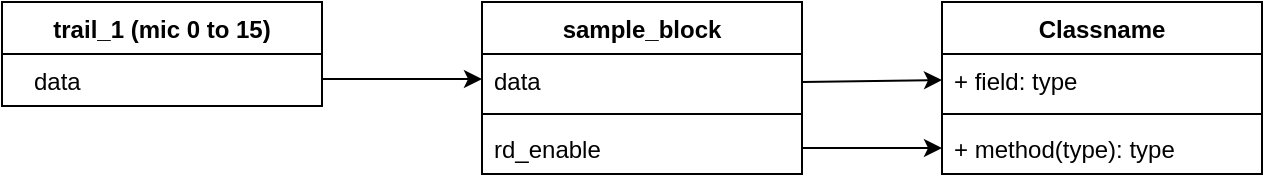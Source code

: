 <mxfile version="20.0.1" type="github">
  <diagram id="C5RBs43oDa-KdzZeNtuy" name="Page-1">
    <mxGraphModel dx="1350" dy="793" grid="1" gridSize="10" guides="1" tooltips="1" connect="1" arrows="1" fold="1" page="1" pageScale="1" pageWidth="827" pageHeight="1169" math="0" shadow="0">
      <root>
        <mxCell id="WIyWlLk6GJQsqaUBKTNV-0" />
        <mxCell id="WIyWlLk6GJQsqaUBKTNV-1" parent="WIyWlLk6GJQsqaUBKTNV-0" />
        <mxCell id="femL7Xx1sEt55K2A62W7-2" value="" style="endArrow=classic;html=1;rounded=0;exitX=1;exitY=0.5;exitDx=0;exitDy=0;" edge="1" parent="WIyWlLk6GJQsqaUBKTNV-1">
          <mxGeometry width="50" height="50" relative="1" as="geometry">
            <mxPoint x="190" y="158.5" as="sourcePoint" />
            <mxPoint x="270" y="158.5" as="targetPoint" />
          </mxGeometry>
        </mxCell>
        <mxCell id="femL7Xx1sEt55K2A62W7-7" value="sample_block" style="swimlane;fontStyle=1;align=center;verticalAlign=top;childLayout=stackLayout;horizontal=1;startSize=26;horizontalStack=0;resizeParent=1;resizeParentMax=0;resizeLast=0;collapsible=1;marginBottom=0;" vertex="1" parent="WIyWlLk6GJQsqaUBKTNV-1">
          <mxGeometry x="270" y="120" width="160" height="86" as="geometry" />
        </mxCell>
        <mxCell id="femL7Xx1sEt55K2A62W7-8" value="data" style="text;strokeColor=none;fillColor=none;align=left;verticalAlign=top;spacingLeft=4;spacingRight=4;overflow=hidden;rotatable=0;points=[[0,0.5],[1,0.5]];portConstraint=eastwest;" vertex="1" parent="femL7Xx1sEt55K2A62W7-7">
          <mxGeometry y="26" width="160" height="26" as="geometry" />
        </mxCell>
        <mxCell id="femL7Xx1sEt55K2A62W7-9" value="" style="line;strokeWidth=1;fillColor=none;align=left;verticalAlign=middle;spacingTop=-1;spacingLeft=3;spacingRight=3;rotatable=0;labelPosition=right;points=[];portConstraint=eastwest;" vertex="1" parent="femL7Xx1sEt55K2A62W7-7">
          <mxGeometry y="52" width="160" height="8" as="geometry" />
        </mxCell>
        <mxCell id="femL7Xx1sEt55K2A62W7-10" value="rd_enable" style="text;strokeColor=none;fillColor=none;align=left;verticalAlign=top;spacingLeft=4;spacingRight=4;overflow=hidden;rotatable=0;points=[[0,0.5],[1,0.5]];portConstraint=eastwest;" vertex="1" parent="femL7Xx1sEt55K2A62W7-7">
          <mxGeometry y="60" width="160" height="26" as="geometry" />
        </mxCell>
        <mxCell id="femL7Xx1sEt55K2A62W7-11" value="trail_1 (mic 0 to 15) " style="swimlane;fontStyle=1;align=center;verticalAlign=top;childLayout=stackLayout;horizontal=1;startSize=26;horizontalStack=0;resizeParent=1;resizeParentMax=0;resizeLast=0;collapsible=1;marginBottom=0;" vertex="1" parent="WIyWlLk6GJQsqaUBKTNV-1">
          <mxGeometry x="30" y="120" width="160" height="52" as="geometry" />
        </mxCell>
        <mxCell id="femL7Xx1sEt55K2A62W7-12" value="data&#xa;" style="text;strokeColor=none;fillColor=none;align=left;verticalAlign=top;spacingLeft=4;spacingRight=4;overflow=hidden;rotatable=0;points=[[0,0.5],[1,0.5]];portConstraint=eastwest;" vertex="1" parent="WIyWlLk6GJQsqaUBKTNV-1">
          <mxGeometry x="40" y="146" width="160" height="26" as="geometry" />
        </mxCell>
        <mxCell id="femL7Xx1sEt55K2A62W7-15" value="Classname" style="swimlane;fontStyle=1;align=center;verticalAlign=top;childLayout=stackLayout;horizontal=1;startSize=26;horizontalStack=0;resizeParent=1;resizeParentMax=0;resizeLast=0;collapsible=1;marginBottom=0;" vertex="1" parent="WIyWlLk6GJQsqaUBKTNV-1">
          <mxGeometry x="500" y="120" width="160" height="86" as="geometry" />
        </mxCell>
        <mxCell id="femL7Xx1sEt55K2A62W7-16" value="+ field: type" style="text;strokeColor=none;fillColor=none;align=left;verticalAlign=top;spacingLeft=4;spacingRight=4;overflow=hidden;rotatable=0;points=[[0,0.5],[1,0.5]];portConstraint=eastwest;" vertex="1" parent="femL7Xx1sEt55K2A62W7-15">
          <mxGeometry y="26" width="160" height="26" as="geometry" />
        </mxCell>
        <mxCell id="femL7Xx1sEt55K2A62W7-17" value="" style="line;strokeWidth=1;fillColor=none;align=left;verticalAlign=middle;spacingTop=-1;spacingLeft=3;spacingRight=3;rotatable=0;labelPosition=right;points=[];portConstraint=eastwest;" vertex="1" parent="femL7Xx1sEt55K2A62W7-15">
          <mxGeometry y="52" width="160" height="8" as="geometry" />
        </mxCell>
        <mxCell id="femL7Xx1sEt55K2A62W7-18" value="+ method(type): type" style="text;strokeColor=none;fillColor=none;align=left;verticalAlign=top;spacingLeft=4;spacingRight=4;overflow=hidden;rotatable=0;points=[[0,0.5],[1,0.5]];portConstraint=eastwest;" vertex="1" parent="femL7Xx1sEt55K2A62W7-15">
          <mxGeometry y="60" width="160" height="26" as="geometry" />
        </mxCell>
        <mxCell id="femL7Xx1sEt55K2A62W7-19" value="" style="endArrow=classic;html=1;rounded=0;entryX=0;entryY=0.5;entryDx=0;entryDy=0;" edge="1" parent="WIyWlLk6GJQsqaUBKTNV-1" target="femL7Xx1sEt55K2A62W7-16">
          <mxGeometry width="50" height="50" relative="1" as="geometry">
            <mxPoint x="430" y="160" as="sourcePoint" />
            <mxPoint x="480" y="110" as="targetPoint" />
          </mxGeometry>
        </mxCell>
        <mxCell id="femL7Xx1sEt55K2A62W7-20" value="" style="endArrow=classic;html=1;rounded=0;entryX=0;entryY=0.5;entryDx=0;entryDy=0;exitX=1;exitY=0.5;exitDx=0;exitDy=0;" edge="1" parent="WIyWlLk6GJQsqaUBKTNV-1" source="femL7Xx1sEt55K2A62W7-10" target="femL7Xx1sEt55K2A62W7-18">
          <mxGeometry width="50" height="50" relative="1" as="geometry">
            <mxPoint x="390" y="380" as="sourcePoint" />
            <mxPoint x="440" y="330" as="targetPoint" />
          </mxGeometry>
        </mxCell>
      </root>
    </mxGraphModel>
  </diagram>
</mxfile>
